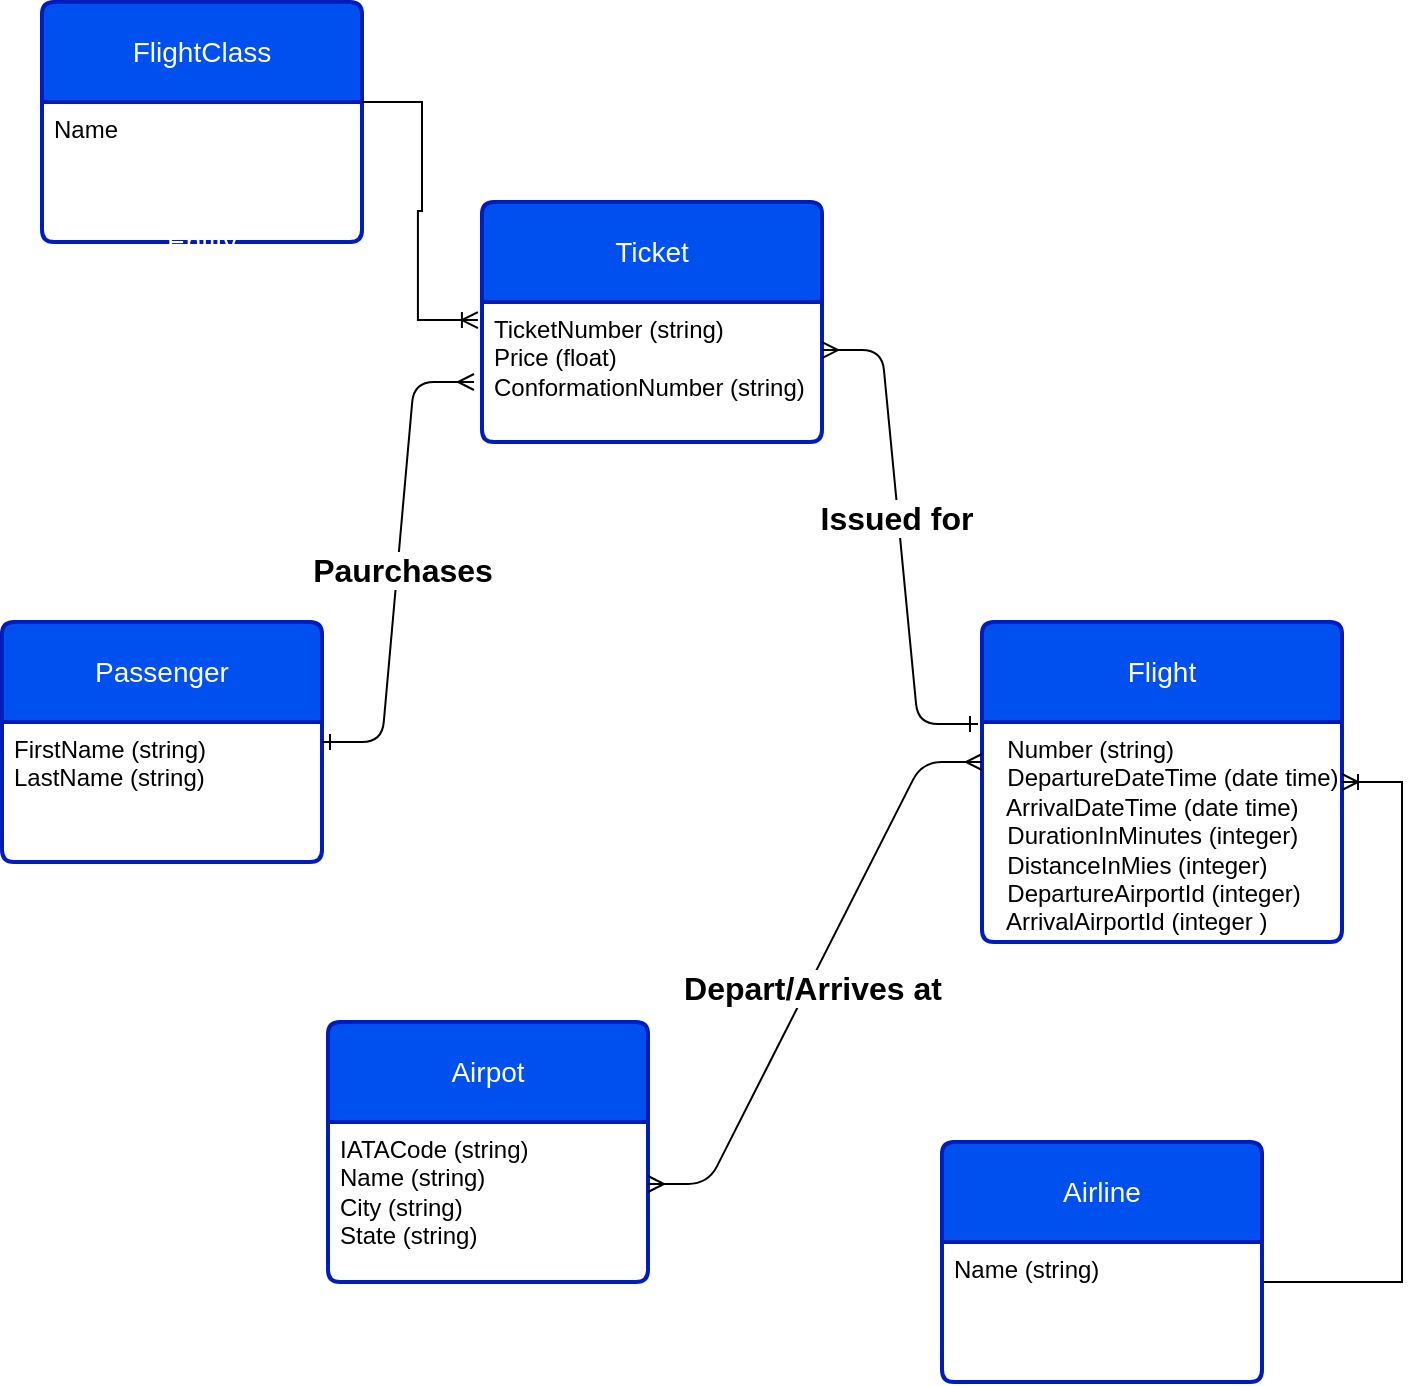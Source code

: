 <mxfile version="21.0.8" type="device"><diagram name="Page-1" id="WV4ytdaE_tbWvHKbv037"><mxGraphModel dx="880" dy="484" grid="1" gridSize="10" guides="1" tooltips="1" connect="1" arrows="1" fold="1" page="1" pageScale="1" pageWidth="850" pageHeight="1100" math="0" shadow="0"><root><mxCell id="0"/><mxCell id="1" parent="0"/><mxCell id="G-L_67emLrtK-o-bQiCP-1" value="Ticket" style="swimlane;childLayout=stackLayout;horizontal=1;startSize=50;horizontalStack=0;rounded=1;fontSize=14;fontStyle=0;strokeWidth=2;resizeParent=0;resizeLast=1;shadow=0;dashed=0;align=center;arcSize=4;whiteSpace=wrap;html=1;fillColor=#0050ef;fontColor=#ffffff;strokeColor=#001DBC;" vertex="1" parent="1"><mxGeometry x="260" y="150" width="170" height="120" as="geometry"/></mxCell><mxCell id="G-L_67emLrtK-o-bQiCP-2" value="TicketNumber (string)&lt;br&gt;Price (float)&lt;br&gt;ConformationNumber (string)" style="align=left;strokeColor=none;fillColor=none;spacingLeft=4;fontSize=12;verticalAlign=top;resizable=0;rotatable=0;part=1;html=1;rounded=1;" vertex="1" parent="G-L_67emLrtK-o-bQiCP-1"><mxGeometry y="50" width="170" height="70" as="geometry"/></mxCell><mxCell id="G-L_67emLrtK-o-bQiCP-3" value="Passenger" style="swimlane;childLayout=stackLayout;horizontal=1;startSize=50;horizontalStack=0;rounded=1;fontSize=14;fontStyle=0;strokeWidth=2;resizeParent=0;resizeLast=1;shadow=0;dashed=0;align=center;arcSize=4;whiteSpace=wrap;html=1;fillColor=#0050ef;fontColor=#ffffff;strokeColor=#001DBC;" vertex="1" parent="1"><mxGeometry x="20" y="360" width="160" height="120" as="geometry"/></mxCell><mxCell id="G-L_67emLrtK-o-bQiCP-4" value="FirstName (string)&lt;br&gt;LastName (string)" style="align=left;strokeColor=none;fillColor=none;spacingLeft=4;fontSize=12;verticalAlign=top;resizable=0;rotatable=0;part=1;html=1;rounded=1;" vertex="1" parent="G-L_67emLrtK-o-bQiCP-3"><mxGeometry y="50" width="160" height="70" as="geometry"/></mxCell><mxCell id="G-L_67emLrtK-o-bQiCP-5" value="Flight" style="swimlane;childLayout=stackLayout;horizontal=1;startSize=50;horizontalStack=0;rounded=1;fontSize=14;fontStyle=0;strokeWidth=2;resizeParent=0;resizeLast=1;shadow=0;dashed=0;align=center;arcSize=4;whiteSpace=wrap;html=1;fillColor=#0050ef;fontColor=#ffffff;strokeColor=#001DBC;" vertex="1" parent="1"><mxGeometry x="510" y="360" width="180" height="160" as="geometry"/></mxCell><mxCell id="G-L_67emLrtK-o-bQiCP-6" value="&amp;nbsp; Number (string)&lt;br&gt;&amp;nbsp; DepartureDateTime (date time)&lt;br&gt;&amp;nbsp; ArrivalDateTime (date time)&lt;br&gt;&amp;nbsp; DurationInMinutes (integer)&lt;br&gt;&amp;nbsp; DistanceInMies (integer)&lt;br&gt;&amp;nbsp; DepartureAirportId (integer)&lt;br&gt;&amp;nbsp; ArrivalAirportId (integer )&lt;br&gt;&amp;nbsp;&amp;nbsp;" style="align=left;strokeColor=none;fillColor=none;spacingLeft=4;fontSize=12;verticalAlign=top;resizable=0;rotatable=0;part=1;html=1;rounded=1;" vertex="1" parent="G-L_67emLrtK-o-bQiCP-5"><mxGeometry y="50" width="180" height="110" as="geometry"/></mxCell><mxCell id="G-L_67emLrtK-o-bQiCP-7" value="Airpot" style="swimlane;childLayout=stackLayout;horizontal=1;startSize=50;horizontalStack=0;rounded=1;fontSize=14;fontStyle=0;strokeWidth=2;resizeParent=0;resizeLast=1;shadow=0;dashed=0;align=center;arcSize=4;whiteSpace=wrap;html=1;fillColor=#0050ef;fontColor=#ffffff;strokeColor=#001DBC;" vertex="1" parent="1"><mxGeometry x="183" y="560" width="160" height="130" as="geometry"/></mxCell><mxCell id="G-L_67emLrtK-o-bQiCP-8" value="IATACode (string)&lt;br&gt;Name (string)&lt;br&gt;City (string)&lt;br&gt;State (string)" style="align=left;strokeColor=none;fillColor=none;spacingLeft=4;fontSize=12;verticalAlign=top;resizable=0;rotatable=0;part=1;html=1;rounded=1;" vertex="1" parent="G-L_67emLrtK-o-bQiCP-7"><mxGeometry y="50" width="160" height="80" as="geometry"/></mxCell><mxCell id="G-L_67emLrtK-o-bQiCP-9" value="" style="edgeStyle=entityRelationEdgeStyle;fontSize=12;html=1;endArrow=ERmany;startArrow=ERone;rounded=1;exitX=1.025;exitY=0.415;exitDx=0;exitDy=0;entryX=0;entryY=0.429;entryDx=0;entryDy=0;entryPerimeter=0;exitPerimeter=0;startFill=0;" edge="1" parent="1"><mxGeometry width="100" height="100" relative="1" as="geometry"><mxPoint x="180" y="420" as="sourcePoint"/><mxPoint x="256" y="240" as="targetPoint"/></mxGeometry></mxCell><mxCell id="G-L_67emLrtK-o-bQiCP-10" value="Paurchases" style="edgeLabel;html=1;align=center;verticalAlign=middle;resizable=0;points=[];rounded=1;fontSize=16;fontStyle=1" vertex="1" connectable="0" parent="G-L_67emLrtK-o-bQiCP-9"><mxGeometry x="-0.054" y="-2" relative="1" as="geometry"><mxPoint y="-3" as="offset"/></mxGeometry></mxCell><mxCell id="G-L_67emLrtK-o-bQiCP-11" value="" style="edgeStyle=entityRelationEdgeStyle;fontSize=12;html=1;endArrow=ERone;startArrow=ERmany;rounded=1;entryX=-0.012;entryY=0.316;entryDx=0;entryDy=0;entryPerimeter=0;endFill=0;exitX=1;exitY=0.343;exitDx=0;exitDy=0;exitPerimeter=0;" edge="1" parent="1" source="G-L_67emLrtK-o-bQiCP-2"><mxGeometry width="100" height="100" relative="1" as="geometry"><mxPoint x="440" y="224" as="sourcePoint"/><mxPoint x="508" y="411" as="targetPoint"/></mxGeometry></mxCell><mxCell id="G-L_67emLrtK-o-bQiCP-12" value="Issued for" style="edgeLabel;html=1;align=center;verticalAlign=middle;resizable=0;points=[];rounded=1;fontSize=16;fontStyle=1" vertex="1" connectable="0" parent="G-L_67emLrtK-o-bQiCP-11"><mxGeometry x="-0.054" y="-2" relative="1" as="geometry"><mxPoint y="-3" as="offset"/></mxGeometry></mxCell><mxCell id="G-L_67emLrtK-o-bQiCP-13" value="" style="edgeStyle=entityRelationEdgeStyle;fontSize=12;html=1;endArrow=ERmany;startArrow=ERmany;rounded=1;exitX=1.02;exitY=0.383;exitDx=0;exitDy=0;exitPerimeter=0;" edge="1" parent="1"><mxGeometry width="100" height="100" relative="1" as="geometry"><mxPoint x="343" y="641" as="sourcePoint"/><mxPoint x="510" y="430" as="targetPoint"/></mxGeometry></mxCell><mxCell id="G-L_67emLrtK-o-bQiCP-14" value="Depart/Arrives at" style="edgeLabel;html=1;align=center;verticalAlign=middle;resizable=0;points=[];fontSize=16;fontStyle=1" vertex="1" connectable="0" parent="G-L_67emLrtK-o-bQiCP-13"><mxGeometry x="-0.05" y="-2" relative="1" as="geometry"><mxPoint as="offset"/></mxGeometry></mxCell><mxCell id="G-L_67emLrtK-o-bQiCP-17" value="" style="edgeStyle=entityRelationEdgeStyle;fontSize=12;html=1;endArrow=ERoneToMany;rounded=0;exitX=1;exitY=0.286;exitDx=0;exitDy=0;exitPerimeter=0;" edge="1" parent="1" source="G-L_67emLrtK-o-bQiCP-16" target="G-L_67emLrtK-o-bQiCP-5"><mxGeometry width="100" height="100" relative="1" as="geometry"><mxPoint x="660" y="690" as="sourcePoint"/><mxPoint x="750" y="490" as="targetPoint"/></mxGeometry></mxCell><mxCell id="G-L_67emLrtK-o-bQiCP-15" value="Airline" style="swimlane;childLayout=stackLayout;horizontal=1;startSize=50;horizontalStack=0;rounded=1;fontSize=14;fontStyle=0;strokeWidth=2;resizeParent=0;resizeLast=1;shadow=0;dashed=0;align=center;arcSize=4;whiteSpace=wrap;html=1;fillColor=#0050ef;fontColor=#ffffff;strokeColor=#001DBC;" vertex="1" parent="1"><mxGeometry x="490" y="620" width="160" height="120" as="geometry"/></mxCell><mxCell id="G-L_67emLrtK-o-bQiCP-16" value="Name (string)" style="align=left;strokeColor=none;fillColor=none;spacingLeft=4;fontSize=12;verticalAlign=top;resizable=0;rotatable=0;part=1;html=1;" vertex="1" parent="G-L_67emLrtK-o-bQiCP-15"><mxGeometry y="50" width="160" height="70" as="geometry"/></mxCell><mxCell id="G-L_67emLrtK-o-bQiCP-18" value="FlightClass" style="swimlane;childLayout=stackLayout;horizontal=1;startSize=50;horizontalStack=0;rounded=1;fontSize=14;fontStyle=0;strokeWidth=2;resizeParent=0;resizeLast=1;shadow=0;dashed=0;align=center;arcSize=4;whiteSpace=wrap;html=1;fillColor=#0050ef;fontColor=#ffffff;strokeColor=#001DBC;" vertex="1" parent="1"><mxGeometry x="40" y="50" width="160" height="120" as="geometry"/></mxCell><mxCell id="G-L_67emLrtK-o-bQiCP-19" value="Name" style="align=left;strokeColor=none;fillColor=none;spacingLeft=4;fontSize=12;verticalAlign=top;resizable=0;rotatable=0;part=1;html=1;" vertex="1" parent="G-L_67emLrtK-o-bQiCP-18"><mxGeometry y="50" width="160" height="70" as="geometry"/></mxCell><mxCell id="G-L_67emLrtK-o-bQiCP-20" value="Entity" style="swimlane;childLayout=stackLayout;horizontal=1;startSize=50;horizontalStack=0;rounded=1;fontSize=14;fontStyle=0;strokeWidth=2;resizeParent=0;resizeLast=1;shadow=0;dashed=0;align=center;arcSize=4;whiteSpace=wrap;html=1;fillColor=#0050ef;fontColor=#ffffff;strokeColor=#001DBC;" vertex="1" parent="G-L_67emLrtK-o-bQiCP-18"><mxGeometry y="120" width="160" as="geometry"/></mxCell><mxCell id="G-L_67emLrtK-o-bQiCP-22" value="" style="edgeStyle=entityRelationEdgeStyle;fontSize=12;html=1;endArrow=ERoneToMany;rounded=0;exitX=1;exitY=0;exitDx=0;exitDy=0;entryX=-0.012;entryY=0.129;entryDx=0;entryDy=0;entryPerimeter=0;" edge="1" parent="1" source="G-L_67emLrtK-o-bQiCP-19" target="G-L_67emLrtK-o-bQiCP-2"><mxGeometry width="100" height="100" relative="1" as="geometry"><mxPoint x="370" y="300" as="sourcePoint"/><mxPoint x="470" y="200" as="targetPoint"/></mxGeometry></mxCell></root></mxGraphModel></diagram></mxfile>
